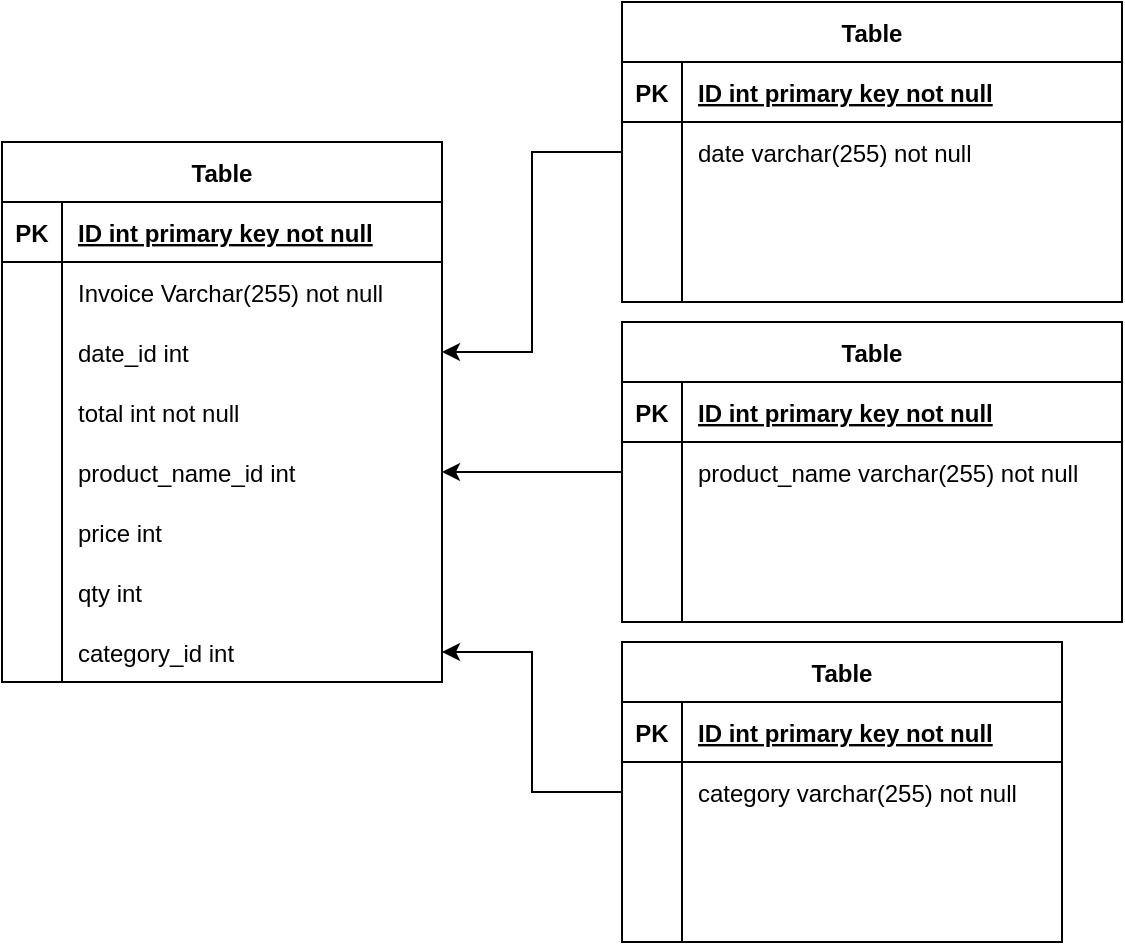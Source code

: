 <mxfile version="14.8.6"><diagram id="A_aCqWaAoxehx4gSVMtJ" name="Page-1"><mxGraphModel dx="867" dy="508" grid="1" gridSize="10" guides="1" tooltips="1" connect="1" arrows="1" fold="1" page="1" pageScale="1" pageWidth="850" pageHeight="1100" math="0" shadow="0"><root><mxCell id="0"/><mxCell id="1" parent="0"/><mxCell id="VqT_mm8EMCXwuytU19FV-1" value="Table" style="shape=table;startSize=30;container=1;collapsible=1;childLayout=tableLayout;fixedRows=1;rowLines=0;fontStyle=1;align=center;resizeLast=1;" vertex="1" parent="1"><mxGeometry x="60" y="90" width="220" height="270" as="geometry"/></mxCell><mxCell id="VqT_mm8EMCXwuytU19FV-2" value="" style="shape=partialRectangle;collapsible=0;dropTarget=0;pointerEvents=0;fillColor=none;top=0;left=0;bottom=1;right=0;points=[[0,0.5],[1,0.5]];portConstraint=eastwest;" vertex="1" parent="VqT_mm8EMCXwuytU19FV-1"><mxGeometry y="30" width="220" height="30" as="geometry"/></mxCell><mxCell id="VqT_mm8EMCXwuytU19FV-3" value="PK" style="shape=partialRectangle;connectable=0;fillColor=none;top=0;left=0;bottom=0;right=0;fontStyle=1;overflow=hidden;" vertex="1" parent="VqT_mm8EMCXwuytU19FV-2"><mxGeometry width="30" height="30" as="geometry"/></mxCell><mxCell id="VqT_mm8EMCXwuytU19FV-4" value="ID int primary key not null" style="shape=partialRectangle;connectable=0;fillColor=none;top=0;left=0;bottom=0;right=0;align=left;spacingLeft=6;fontStyle=5;overflow=hidden;" vertex="1" parent="VqT_mm8EMCXwuytU19FV-2"><mxGeometry x="30" width="190" height="30" as="geometry"/></mxCell><mxCell id="VqT_mm8EMCXwuytU19FV-5" value="" style="shape=partialRectangle;collapsible=0;dropTarget=0;pointerEvents=0;fillColor=none;top=0;left=0;bottom=0;right=0;points=[[0,0.5],[1,0.5]];portConstraint=eastwest;" vertex="1" parent="VqT_mm8EMCXwuytU19FV-1"><mxGeometry y="60" width="220" height="30" as="geometry"/></mxCell><mxCell id="VqT_mm8EMCXwuytU19FV-6" value="" style="shape=partialRectangle;connectable=0;fillColor=none;top=0;left=0;bottom=0;right=0;editable=1;overflow=hidden;" vertex="1" parent="VqT_mm8EMCXwuytU19FV-5"><mxGeometry width="30" height="30" as="geometry"/></mxCell><mxCell id="VqT_mm8EMCXwuytU19FV-7" value="Invoice Varchar(255) not null" style="shape=partialRectangle;connectable=0;fillColor=none;top=0;left=0;bottom=0;right=0;align=left;spacingLeft=6;overflow=hidden;" vertex="1" parent="VqT_mm8EMCXwuytU19FV-5"><mxGeometry x="30" width="190" height="30" as="geometry"/></mxCell><mxCell id="VqT_mm8EMCXwuytU19FV-8" value="" style="shape=partialRectangle;collapsible=0;dropTarget=0;pointerEvents=0;fillColor=none;top=0;left=0;bottom=0;right=0;points=[[0,0.5],[1,0.5]];portConstraint=eastwest;" vertex="1" parent="VqT_mm8EMCXwuytU19FV-1"><mxGeometry y="90" width="220" height="30" as="geometry"/></mxCell><mxCell id="VqT_mm8EMCXwuytU19FV-9" value="" style="shape=partialRectangle;connectable=0;fillColor=none;top=0;left=0;bottom=0;right=0;editable=1;overflow=hidden;" vertex="1" parent="VqT_mm8EMCXwuytU19FV-8"><mxGeometry width="30" height="30" as="geometry"/></mxCell><mxCell id="VqT_mm8EMCXwuytU19FV-10" value="date_id int" style="shape=partialRectangle;connectable=0;fillColor=none;top=0;left=0;bottom=0;right=0;align=left;spacingLeft=6;overflow=hidden;" vertex="1" parent="VqT_mm8EMCXwuytU19FV-8"><mxGeometry x="30" width="190" height="30" as="geometry"/></mxCell><mxCell id="VqT_mm8EMCXwuytU19FV-11" value="" style="shape=partialRectangle;collapsible=0;dropTarget=0;pointerEvents=0;fillColor=none;top=0;left=0;bottom=0;right=0;points=[[0,0.5],[1,0.5]];portConstraint=eastwest;" vertex="1" parent="VqT_mm8EMCXwuytU19FV-1"><mxGeometry y="120" width="220" height="30" as="geometry"/></mxCell><mxCell id="VqT_mm8EMCXwuytU19FV-12" value="" style="shape=partialRectangle;connectable=0;fillColor=none;top=0;left=0;bottom=0;right=0;editable=1;overflow=hidden;" vertex="1" parent="VqT_mm8EMCXwuytU19FV-11"><mxGeometry width="30" height="30" as="geometry"/></mxCell><mxCell id="VqT_mm8EMCXwuytU19FV-13" value="total int not null" style="shape=partialRectangle;connectable=0;fillColor=none;top=0;left=0;bottom=0;right=0;align=left;spacingLeft=6;overflow=hidden;" vertex="1" parent="VqT_mm8EMCXwuytU19FV-11"><mxGeometry x="30" width="190" height="30" as="geometry"/></mxCell><mxCell id="VqT_mm8EMCXwuytU19FV-14" value="" style="shape=partialRectangle;collapsible=0;dropTarget=0;pointerEvents=0;fillColor=none;top=0;left=0;bottom=0;right=0;points=[[0,0.5],[1,0.5]];portConstraint=eastwest;" vertex="1" parent="VqT_mm8EMCXwuytU19FV-1"><mxGeometry y="150" width="220" height="30" as="geometry"/></mxCell><mxCell id="VqT_mm8EMCXwuytU19FV-15" value="" style="shape=partialRectangle;connectable=0;fillColor=none;top=0;left=0;bottom=0;right=0;editable=1;overflow=hidden;" vertex="1" parent="VqT_mm8EMCXwuytU19FV-14"><mxGeometry width="30" height="30" as="geometry"/></mxCell><mxCell id="VqT_mm8EMCXwuytU19FV-16" value="product_name_id int" style="shape=partialRectangle;connectable=0;fillColor=none;top=0;left=0;bottom=0;right=0;align=left;spacingLeft=6;overflow=hidden;" vertex="1" parent="VqT_mm8EMCXwuytU19FV-14"><mxGeometry x="30" width="190" height="30" as="geometry"/></mxCell><mxCell id="VqT_mm8EMCXwuytU19FV-17" value="" style="shape=partialRectangle;collapsible=0;dropTarget=0;pointerEvents=0;fillColor=none;top=0;left=0;bottom=0;right=0;points=[[0,0.5],[1,0.5]];portConstraint=eastwest;" vertex="1" parent="VqT_mm8EMCXwuytU19FV-1"><mxGeometry y="180" width="220" height="30" as="geometry"/></mxCell><mxCell id="VqT_mm8EMCXwuytU19FV-18" value="" style="shape=partialRectangle;connectable=0;fillColor=none;top=0;left=0;bottom=0;right=0;editable=1;overflow=hidden;" vertex="1" parent="VqT_mm8EMCXwuytU19FV-17"><mxGeometry width="30" height="30" as="geometry"/></mxCell><mxCell id="VqT_mm8EMCXwuytU19FV-19" value="price int" style="shape=partialRectangle;connectable=0;fillColor=none;top=0;left=0;bottom=0;right=0;align=left;spacingLeft=6;overflow=hidden;" vertex="1" parent="VqT_mm8EMCXwuytU19FV-17"><mxGeometry x="30" width="190" height="30" as="geometry"/></mxCell><mxCell id="VqT_mm8EMCXwuytU19FV-20" value="" style="shape=partialRectangle;collapsible=0;dropTarget=0;pointerEvents=0;fillColor=none;top=0;left=0;bottom=0;right=0;points=[[0,0.5],[1,0.5]];portConstraint=eastwest;" vertex="1" parent="VqT_mm8EMCXwuytU19FV-1"><mxGeometry y="210" width="220" height="30" as="geometry"/></mxCell><mxCell id="VqT_mm8EMCXwuytU19FV-21" value="" style="shape=partialRectangle;connectable=0;fillColor=none;top=0;left=0;bottom=0;right=0;editable=1;overflow=hidden;" vertex="1" parent="VqT_mm8EMCXwuytU19FV-20"><mxGeometry width="30" height="30" as="geometry"/></mxCell><mxCell id="VqT_mm8EMCXwuytU19FV-22" value="qty int" style="shape=partialRectangle;connectable=0;fillColor=none;top=0;left=0;bottom=0;right=0;align=left;spacingLeft=6;overflow=hidden;" vertex="1" parent="VqT_mm8EMCXwuytU19FV-20"><mxGeometry x="30" width="190" height="30" as="geometry"/></mxCell><mxCell id="VqT_mm8EMCXwuytU19FV-23" value="" style="shape=partialRectangle;collapsible=0;dropTarget=0;pointerEvents=0;fillColor=none;top=0;left=0;bottom=0;right=0;points=[[0,0.5],[1,0.5]];portConstraint=eastwest;" vertex="1" parent="VqT_mm8EMCXwuytU19FV-1"><mxGeometry y="240" width="220" height="30" as="geometry"/></mxCell><mxCell id="VqT_mm8EMCXwuytU19FV-24" value="" style="shape=partialRectangle;connectable=0;fillColor=none;top=0;left=0;bottom=0;right=0;editable=1;overflow=hidden;" vertex="1" parent="VqT_mm8EMCXwuytU19FV-23"><mxGeometry width="30" height="30" as="geometry"/></mxCell><mxCell id="VqT_mm8EMCXwuytU19FV-25" value="category_id int" style="shape=partialRectangle;connectable=0;fillColor=none;top=0;left=0;bottom=0;right=0;align=left;spacingLeft=6;overflow=hidden;" vertex="1" parent="VqT_mm8EMCXwuytU19FV-23"><mxGeometry x="30" width="190" height="30" as="geometry"/></mxCell><mxCell id="VqT_mm8EMCXwuytU19FV-51" value="Table" style="shape=table;startSize=30;container=1;collapsible=1;childLayout=tableLayout;fixedRows=1;rowLines=0;fontStyle=1;align=center;resizeLast=1;" vertex="1" parent="1"><mxGeometry x="370" y="340" width="220" height="150" as="geometry"/></mxCell><mxCell id="VqT_mm8EMCXwuytU19FV-52" value="" style="shape=partialRectangle;collapsible=0;dropTarget=0;pointerEvents=0;fillColor=none;top=0;left=0;bottom=1;right=0;points=[[0,0.5],[1,0.5]];portConstraint=eastwest;" vertex="1" parent="VqT_mm8EMCXwuytU19FV-51"><mxGeometry y="30" width="220" height="30" as="geometry"/></mxCell><mxCell id="VqT_mm8EMCXwuytU19FV-53" value="PK" style="shape=partialRectangle;connectable=0;fillColor=none;top=0;left=0;bottom=0;right=0;fontStyle=1;overflow=hidden;" vertex="1" parent="VqT_mm8EMCXwuytU19FV-52"><mxGeometry width="30" height="30" as="geometry"/></mxCell><mxCell id="VqT_mm8EMCXwuytU19FV-54" value="ID int primary key not null" style="shape=partialRectangle;connectable=0;fillColor=none;top=0;left=0;bottom=0;right=0;align=left;spacingLeft=6;fontStyle=5;overflow=hidden;" vertex="1" parent="VqT_mm8EMCXwuytU19FV-52"><mxGeometry x="30" width="190" height="30" as="geometry"/></mxCell><mxCell id="VqT_mm8EMCXwuytU19FV-55" value="" style="shape=partialRectangle;collapsible=0;dropTarget=0;pointerEvents=0;fillColor=none;top=0;left=0;bottom=0;right=0;points=[[0,0.5],[1,0.5]];portConstraint=eastwest;" vertex="1" parent="VqT_mm8EMCXwuytU19FV-51"><mxGeometry y="60" width="220" height="30" as="geometry"/></mxCell><mxCell id="VqT_mm8EMCXwuytU19FV-56" value="" style="shape=partialRectangle;connectable=0;fillColor=none;top=0;left=0;bottom=0;right=0;editable=1;overflow=hidden;" vertex="1" parent="VqT_mm8EMCXwuytU19FV-55"><mxGeometry width="30" height="30" as="geometry"/></mxCell><mxCell id="VqT_mm8EMCXwuytU19FV-57" value="category varchar(255) not null" style="shape=partialRectangle;connectable=0;fillColor=none;top=0;left=0;bottom=0;right=0;align=left;spacingLeft=6;overflow=hidden;" vertex="1" parent="VqT_mm8EMCXwuytU19FV-55"><mxGeometry x="30" width="190" height="30" as="geometry"/></mxCell><mxCell id="VqT_mm8EMCXwuytU19FV-61" value="" style="shape=partialRectangle;collapsible=0;dropTarget=0;pointerEvents=0;fillColor=none;top=0;left=0;bottom=0;right=0;points=[[0,0.5],[1,0.5]];portConstraint=eastwest;" vertex="1" parent="VqT_mm8EMCXwuytU19FV-51"><mxGeometry y="90" width="220" height="30" as="geometry"/></mxCell><mxCell id="VqT_mm8EMCXwuytU19FV-62" value="" style="shape=partialRectangle;connectable=0;fillColor=none;top=0;left=0;bottom=0;right=0;editable=1;overflow=hidden;" vertex="1" parent="VqT_mm8EMCXwuytU19FV-61"><mxGeometry width="30" height="30" as="geometry"/></mxCell><mxCell id="VqT_mm8EMCXwuytU19FV-63" value="" style="shape=partialRectangle;connectable=0;fillColor=none;top=0;left=0;bottom=0;right=0;align=left;spacingLeft=6;overflow=hidden;" vertex="1" parent="VqT_mm8EMCXwuytU19FV-61"><mxGeometry x="30" width="190" height="30" as="geometry"/></mxCell><mxCell id="VqT_mm8EMCXwuytU19FV-58" value="" style="shape=partialRectangle;collapsible=0;dropTarget=0;pointerEvents=0;fillColor=none;top=0;left=0;bottom=0;right=0;points=[[0,0.5],[1,0.5]];portConstraint=eastwest;" vertex="1" parent="VqT_mm8EMCXwuytU19FV-51"><mxGeometry y="120" width="220" height="30" as="geometry"/></mxCell><mxCell id="VqT_mm8EMCXwuytU19FV-59" value="" style="shape=partialRectangle;connectable=0;fillColor=none;top=0;left=0;bottom=0;right=0;editable=1;overflow=hidden;" vertex="1" parent="VqT_mm8EMCXwuytU19FV-58"><mxGeometry width="30" height="30" as="geometry"/></mxCell><mxCell id="VqT_mm8EMCXwuytU19FV-60" value="" style="shape=partialRectangle;connectable=0;fillColor=none;top=0;left=0;bottom=0;right=0;align=left;spacingLeft=6;overflow=hidden;" vertex="1" parent="VqT_mm8EMCXwuytU19FV-58"><mxGeometry x="30" width="190" height="30" as="geometry"/></mxCell><mxCell id="VqT_mm8EMCXwuytU19FV-64" value="Table" style="shape=table;startSize=30;container=1;collapsible=1;childLayout=tableLayout;fixedRows=1;rowLines=0;fontStyle=1;align=center;resizeLast=1;" vertex="1" parent="1"><mxGeometry x="370" y="180" width="250" height="150" as="geometry"/></mxCell><mxCell id="VqT_mm8EMCXwuytU19FV-65" value="" style="shape=partialRectangle;collapsible=0;dropTarget=0;pointerEvents=0;fillColor=none;top=0;left=0;bottom=1;right=0;points=[[0,0.5],[1,0.5]];portConstraint=eastwest;" vertex="1" parent="VqT_mm8EMCXwuytU19FV-64"><mxGeometry y="30" width="250" height="30" as="geometry"/></mxCell><mxCell id="VqT_mm8EMCXwuytU19FV-66" value="PK" style="shape=partialRectangle;connectable=0;fillColor=none;top=0;left=0;bottom=0;right=0;fontStyle=1;overflow=hidden;" vertex="1" parent="VqT_mm8EMCXwuytU19FV-65"><mxGeometry width="30" height="30" as="geometry"/></mxCell><mxCell id="VqT_mm8EMCXwuytU19FV-67" value="ID int primary key not null" style="shape=partialRectangle;connectable=0;fillColor=none;top=0;left=0;bottom=0;right=0;align=left;spacingLeft=6;fontStyle=5;overflow=hidden;" vertex="1" parent="VqT_mm8EMCXwuytU19FV-65"><mxGeometry x="30" width="220" height="30" as="geometry"/></mxCell><mxCell id="VqT_mm8EMCXwuytU19FV-68" value="" style="shape=partialRectangle;collapsible=0;dropTarget=0;pointerEvents=0;fillColor=none;top=0;left=0;bottom=0;right=0;points=[[0,0.5],[1,0.5]];portConstraint=eastwest;" vertex="1" parent="VqT_mm8EMCXwuytU19FV-64"><mxGeometry y="60" width="250" height="30" as="geometry"/></mxCell><mxCell id="VqT_mm8EMCXwuytU19FV-69" value="" style="shape=partialRectangle;connectable=0;fillColor=none;top=0;left=0;bottom=0;right=0;editable=1;overflow=hidden;" vertex="1" parent="VqT_mm8EMCXwuytU19FV-68"><mxGeometry width="30" height="30" as="geometry"/></mxCell><mxCell id="VqT_mm8EMCXwuytU19FV-70" value="product_name varchar(255) not null" style="shape=partialRectangle;connectable=0;fillColor=none;top=0;left=0;bottom=0;right=0;align=left;spacingLeft=6;overflow=hidden;" vertex="1" parent="VqT_mm8EMCXwuytU19FV-68"><mxGeometry x="30" width="220" height="30" as="geometry"/></mxCell><mxCell id="VqT_mm8EMCXwuytU19FV-71" value="" style="shape=partialRectangle;collapsible=0;dropTarget=0;pointerEvents=0;fillColor=none;top=0;left=0;bottom=0;right=0;points=[[0,0.5],[1,0.5]];portConstraint=eastwest;" vertex="1" parent="VqT_mm8EMCXwuytU19FV-64"><mxGeometry y="90" width="250" height="30" as="geometry"/></mxCell><mxCell id="VqT_mm8EMCXwuytU19FV-72" value="" style="shape=partialRectangle;connectable=0;fillColor=none;top=0;left=0;bottom=0;right=0;editable=1;overflow=hidden;" vertex="1" parent="VqT_mm8EMCXwuytU19FV-71"><mxGeometry width="30" height="30" as="geometry"/></mxCell><mxCell id="VqT_mm8EMCXwuytU19FV-73" value="" style="shape=partialRectangle;connectable=0;fillColor=none;top=0;left=0;bottom=0;right=0;align=left;spacingLeft=6;overflow=hidden;" vertex="1" parent="VqT_mm8EMCXwuytU19FV-71"><mxGeometry x="30" width="220" height="30" as="geometry"/></mxCell><mxCell id="VqT_mm8EMCXwuytU19FV-74" value="" style="shape=partialRectangle;collapsible=0;dropTarget=0;pointerEvents=0;fillColor=none;top=0;left=0;bottom=0;right=0;points=[[0,0.5],[1,0.5]];portConstraint=eastwest;" vertex="1" parent="VqT_mm8EMCXwuytU19FV-64"><mxGeometry y="120" width="250" height="30" as="geometry"/></mxCell><mxCell id="VqT_mm8EMCXwuytU19FV-75" value="" style="shape=partialRectangle;connectable=0;fillColor=none;top=0;left=0;bottom=0;right=0;editable=1;overflow=hidden;" vertex="1" parent="VqT_mm8EMCXwuytU19FV-74"><mxGeometry width="30" height="30" as="geometry"/></mxCell><mxCell id="VqT_mm8EMCXwuytU19FV-76" value="" style="shape=partialRectangle;connectable=0;fillColor=none;top=0;left=0;bottom=0;right=0;align=left;spacingLeft=6;overflow=hidden;" vertex="1" parent="VqT_mm8EMCXwuytU19FV-74"><mxGeometry x="30" width="220" height="30" as="geometry"/></mxCell><mxCell id="VqT_mm8EMCXwuytU19FV-77" style="edgeStyle=orthogonalEdgeStyle;rounded=0;orthogonalLoop=1;jettySize=auto;html=1;exitX=0;exitY=0.5;exitDx=0;exitDy=0;entryX=1;entryY=0.5;entryDx=0;entryDy=0;" edge="1" parent="1" source="VqT_mm8EMCXwuytU19FV-55" target="VqT_mm8EMCXwuytU19FV-23"><mxGeometry relative="1" as="geometry"/></mxCell><mxCell id="VqT_mm8EMCXwuytU19FV-78" style="edgeStyle=orthogonalEdgeStyle;rounded=0;orthogonalLoop=1;jettySize=auto;html=1;entryX=1;entryY=0.5;entryDx=0;entryDy=0;" edge="1" parent="1" source="VqT_mm8EMCXwuytU19FV-68" target="VqT_mm8EMCXwuytU19FV-14"><mxGeometry relative="1" as="geometry"/></mxCell><mxCell id="VqT_mm8EMCXwuytU19FV-79" value="Table" style="shape=table;startSize=30;container=1;collapsible=1;childLayout=tableLayout;fixedRows=1;rowLines=0;fontStyle=1;align=center;resizeLast=1;" vertex="1" parent="1"><mxGeometry x="370" y="20" width="250" height="150" as="geometry"/></mxCell><mxCell id="VqT_mm8EMCXwuytU19FV-80" value="" style="shape=partialRectangle;collapsible=0;dropTarget=0;pointerEvents=0;fillColor=none;top=0;left=0;bottom=1;right=0;points=[[0,0.5],[1,0.5]];portConstraint=eastwest;" vertex="1" parent="VqT_mm8EMCXwuytU19FV-79"><mxGeometry y="30" width="250" height="30" as="geometry"/></mxCell><mxCell id="VqT_mm8EMCXwuytU19FV-81" value="PK" style="shape=partialRectangle;connectable=0;fillColor=none;top=0;left=0;bottom=0;right=0;fontStyle=1;overflow=hidden;" vertex="1" parent="VqT_mm8EMCXwuytU19FV-80"><mxGeometry width="30" height="30" as="geometry"/></mxCell><mxCell id="VqT_mm8EMCXwuytU19FV-82" value="ID int primary key not null" style="shape=partialRectangle;connectable=0;fillColor=none;top=0;left=0;bottom=0;right=0;align=left;spacingLeft=6;fontStyle=5;overflow=hidden;" vertex="1" parent="VqT_mm8EMCXwuytU19FV-80"><mxGeometry x="30" width="220" height="30" as="geometry"/></mxCell><mxCell id="VqT_mm8EMCXwuytU19FV-83" value="" style="shape=partialRectangle;collapsible=0;dropTarget=0;pointerEvents=0;fillColor=none;top=0;left=0;bottom=0;right=0;points=[[0,0.5],[1,0.5]];portConstraint=eastwest;" vertex="1" parent="VqT_mm8EMCXwuytU19FV-79"><mxGeometry y="60" width="250" height="30" as="geometry"/></mxCell><mxCell id="VqT_mm8EMCXwuytU19FV-84" value="" style="shape=partialRectangle;connectable=0;fillColor=none;top=0;left=0;bottom=0;right=0;editable=1;overflow=hidden;" vertex="1" parent="VqT_mm8EMCXwuytU19FV-83"><mxGeometry width="30" height="30" as="geometry"/></mxCell><mxCell id="VqT_mm8EMCXwuytU19FV-85" value="date varchar(255) not null" style="shape=partialRectangle;connectable=0;fillColor=none;top=0;left=0;bottom=0;right=0;align=left;spacingLeft=6;overflow=hidden;" vertex="1" parent="VqT_mm8EMCXwuytU19FV-83"><mxGeometry x="30" width="220" height="30" as="geometry"/></mxCell><mxCell id="VqT_mm8EMCXwuytU19FV-86" value="" style="shape=partialRectangle;collapsible=0;dropTarget=0;pointerEvents=0;fillColor=none;top=0;left=0;bottom=0;right=0;points=[[0,0.5],[1,0.5]];portConstraint=eastwest;" vertex="1" parent="VqT_mm8EMCXwuytU19FV-79"><mxGeometry y="90" width="250" height="30" as="geometry"/></mxCell><mxCell id="VqT_mm8EMCXwuytU19FV-87" value="" style="shape=partialRectangle;connectable=0;fillColor=none;top=0;left=0;bottom=0;right=0;editable=1;overflow=hidden;" vertex="1" parent="VqT_mm8EMCXwuytU19FV-86"><mxGeometry width="30" height="30" as="geometry"/></mxCell><mxCell id="VqT_mm8EMCXwuytU19FV-88" value="" style="shape=partialRectangle;connectable=0;fillColor=none;top=0;left=0;bottom=0;right=0;align=left;spacingLeft=6;overflow=hidden;" vertex="1" parent="VqT_mm8EMCXwuytU19FV-86"><mxGeometry x="30" width="220" height="30" as="geometry"/></mxCell><mxCell id="VqT_mm8EMCXwuytU19FV-89" value="" style="shape=partialRectangle;collapsible=0;dropTarget=0;pointerEvents=0;fillColor=none;top=0;left=0;bottom=0;right=0;points=[[0,0.5],[1,0.5]];portConstraint=eastwest;" vertex="1" parent="VqT_mm8EMCXwuytU19FV-79"><mxGeometry y="120" width="250" height="30" as="geometry"/></mxCell><mxCell id="VqT_mm8EMCXwuytU19FV-90" value="" style="shape=partialRectangle;connectable=0;fillColor=none;top=0;left=0;bottom=0;right=0;editable=1;overflow=hidden;" vertex="1" parent="VqT_mm8EMCXwuytU19FV-89"><mxGeometry width="30" height="30" as="geometry"/></mxCell><mxCell id="VqT_mm8EMCXwuytU19FV-91" value="" style="shape=partialRectangle;connectable=0;fillColor=none;top=0;left=0;bottom=0;right=0;align=left;spacingLeft=6;overflow=hidden;" vertex="1" parent="VqT_mm8EMCXwuytU19FV-89"><mxGeometry x="30" width="220" height="30" as="geometry"/></mxCell><mxCell id="VqT_mm8EMCXwuytU19FV-93" style="edgeStyle=orthogonalEdgeStyle;rounded=0;orthogonalLoop=1;jettySize=auto;html=1;exitX=0;exitY=0.5;exitDx=0;exitDy=0;" edge="1" parent="1" source="VqT_mm8EMCXwuytU19FV-83" target="VqT_mm8EMCXwuytU19FV-8"><mxGeometry relative="1" as="geometry"/></mxCell></root></mxGraphModel></diagram></mxfile>